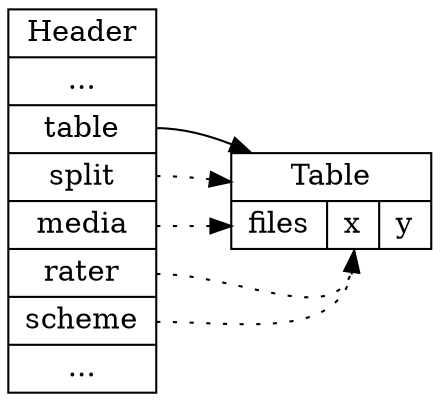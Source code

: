 digraph structs {

    rankdir=LR
    node[shape=record]

    header [label="Header | ... | <table> table | <split> split | <media> media | <rater> rater | <scheme> scheme | ... "]
    table [label="Table | { <files> files | <column> x | y }"]

    header:split -> table [style="dotted"]
    header:media -> table:files [style="dotted"]
    header:rater -> table:column [style="dotted"]
    header:scheme -> table:column [style="dotted"]
    header:table -> table

}
